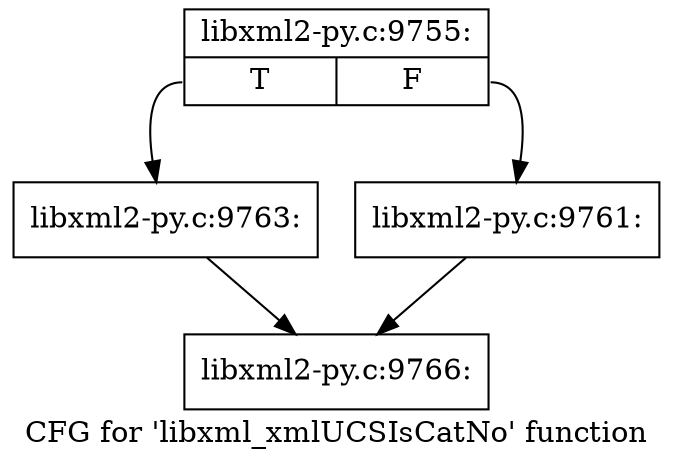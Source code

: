 digraph "CFG for 'libxml_xmlUCSIsCatNo' function" {
	label="CFG for 'libxml_xmlUCSIsCatNo' function";

	Node0x455cc00 [shape=record,label="{libxml2-py.c:9755:|{<s0>T|<s1>F}}"];
	Node0x455cc00:s0 -> Node0x455fa80;
	Node0x455cc00:s1 -> Node0x455fa30;
	Node0x455fa30 [shape=record,label="{libxml2-py.c:9761:}"];
	Node0x455fa30 -> Node0x455e690;
	Node0x455fa80 [shape=record,label="{libxml2-py.c:9763:}"];
	Node0x455fa80 -> Node0x455e690;
	Node0x455e690 [shape=record,label="{libxml2-py.c:9766:}"];
}
